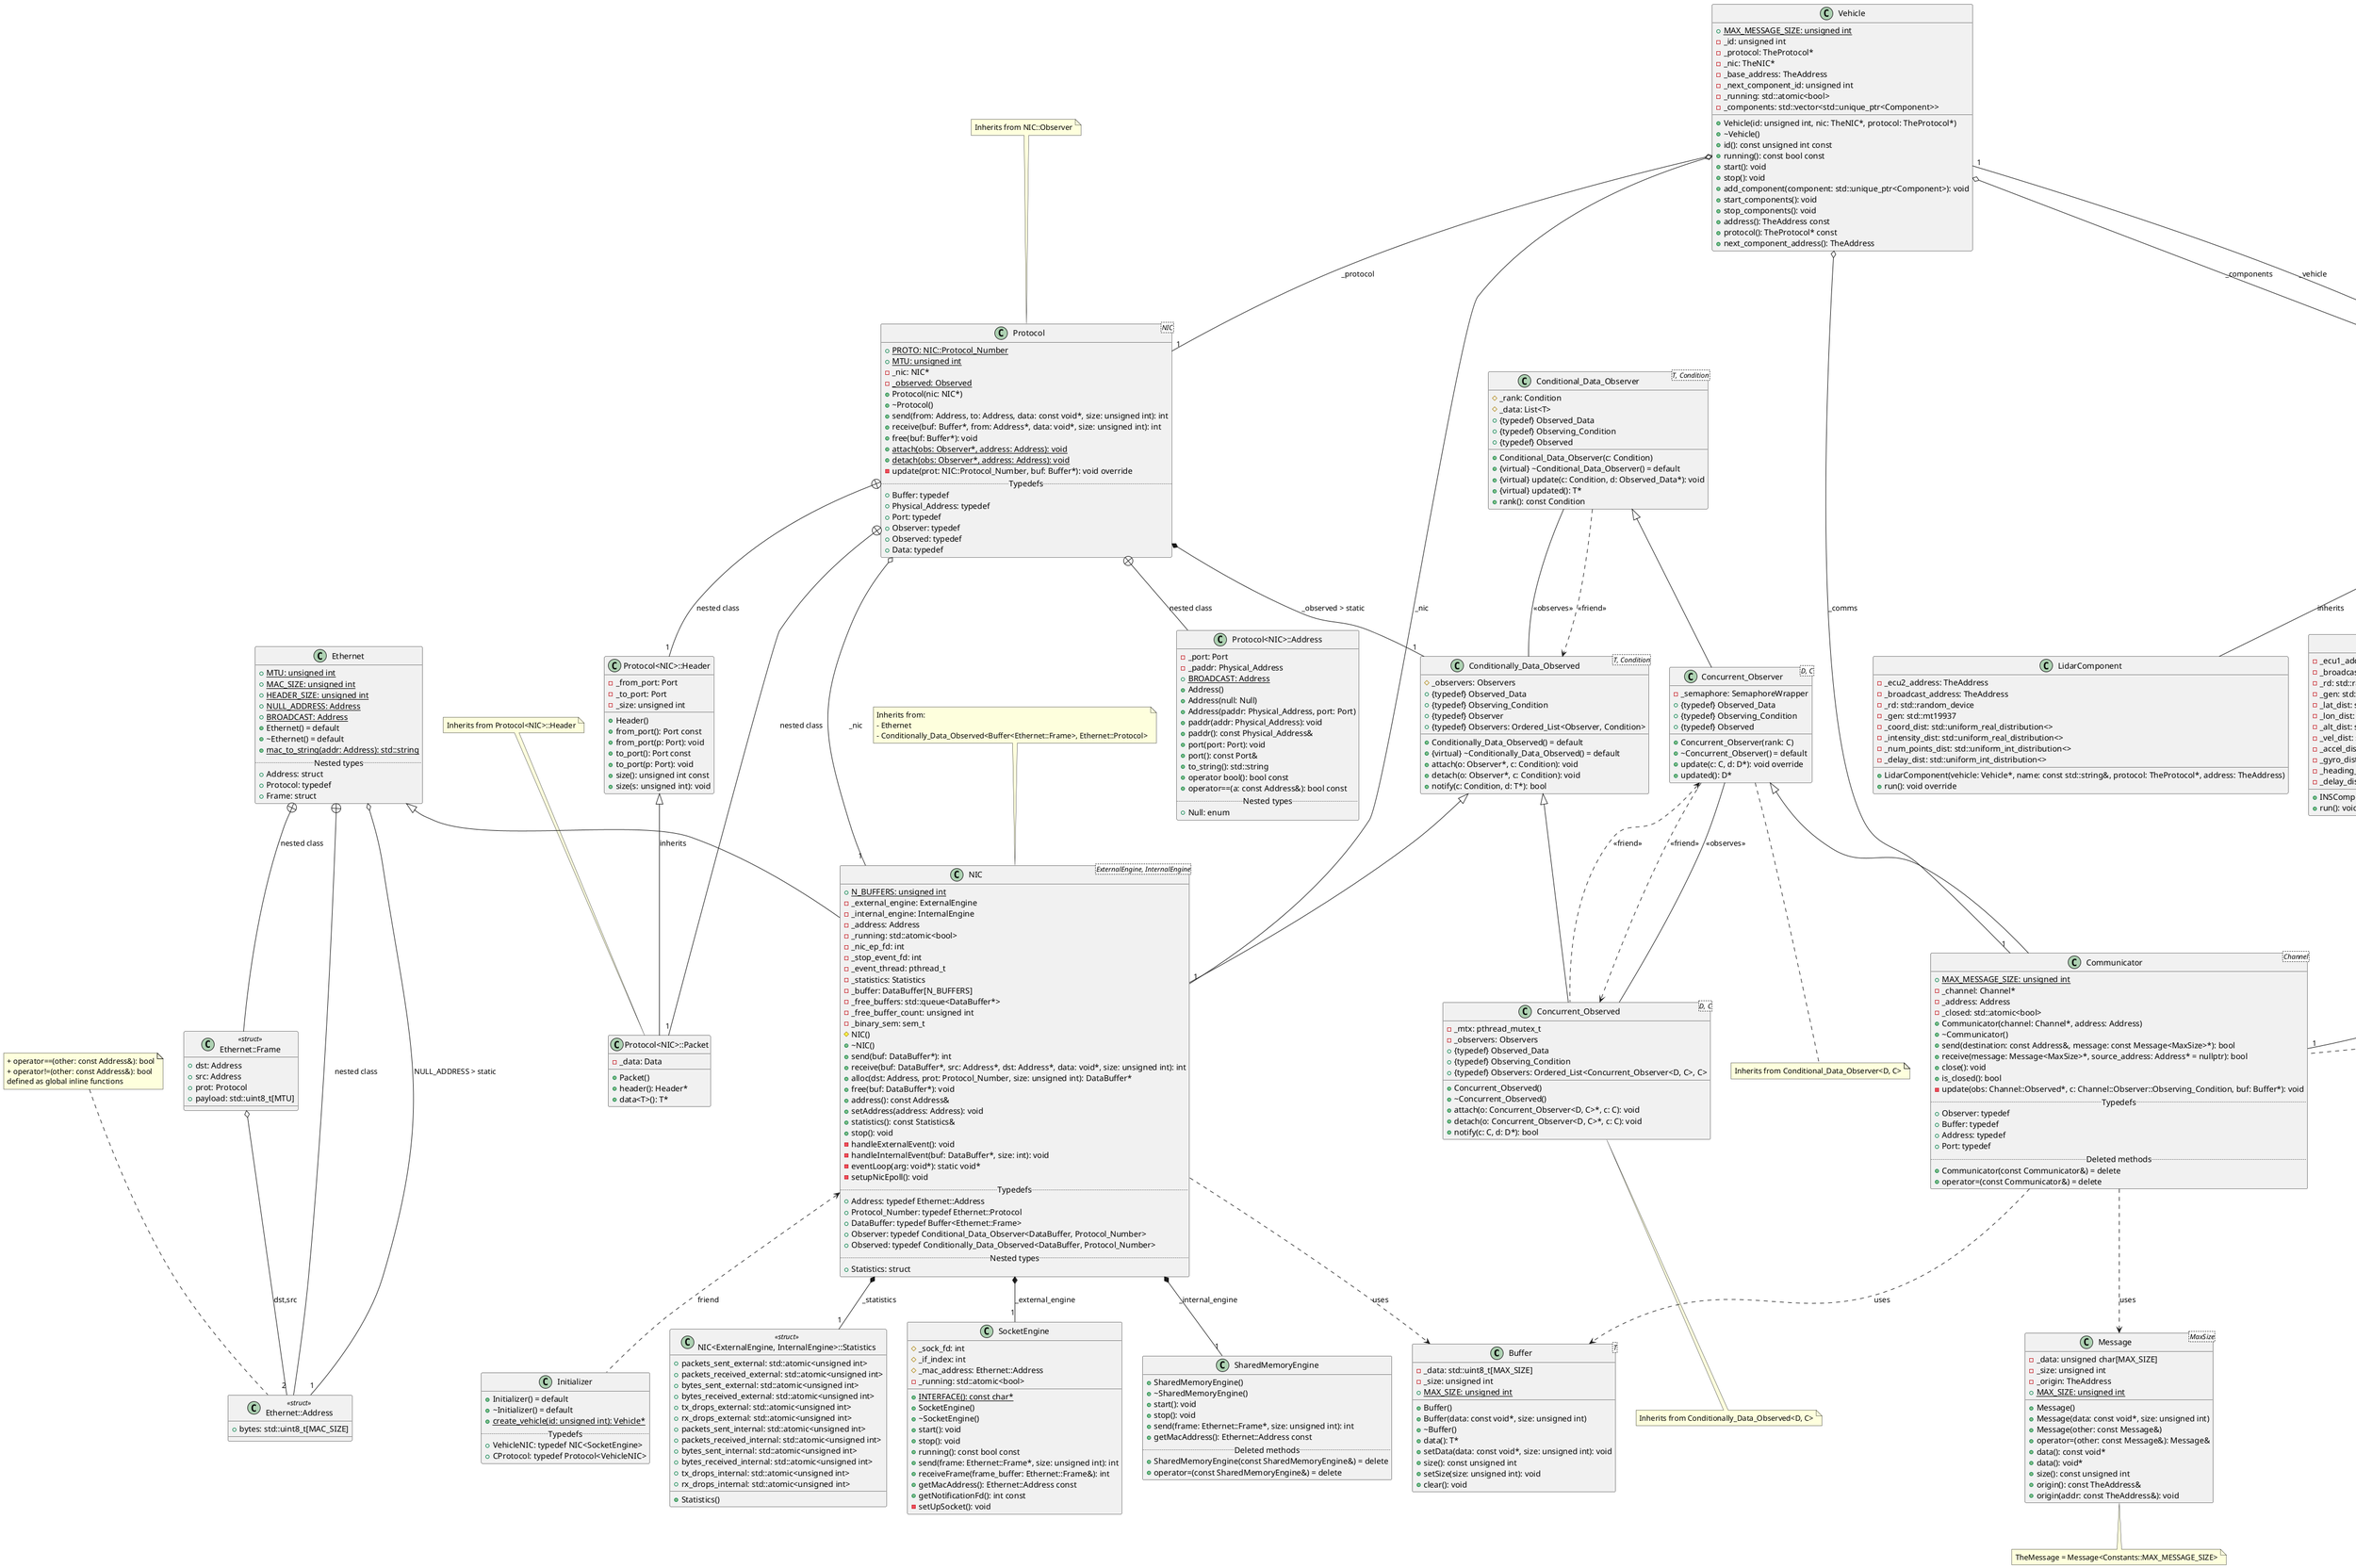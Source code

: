 @startuml 03-class_diagram

class Buffer<T> {
  - _data: std::uint8_t[MAX_SIZE]
  - _size: unsigned int
  + {static} MAX_SIZE: unsigned int
  + Buffer()
  + Buffer(data: const void*, size: unsigned int)
  + ~Buffer()
  + data(): T*
  + setData(data: const void*, size: unsigned int): void
  + size(): const unsigned int
  + setSize(size: unsigned int): void
  + clear(): void
}

class Communicator<Channel> {
  + {static} MAX_MESSAGE_SIZE: unsigned int
  - _channel: Channel*
  - _address: Address
  - _closed: std::atomic<bool>
  + Communicator(channel: Channel*, address: Address)
  + ~Communicator()
  + send(destination: const Address&, message: const Message<MaxSize>*): bool
  + receive(message: Message<MaxSize>*, source_address: Address* = nullptr): bool
  + close(): void
  + is_closed(): bool
  - update(obs: Channel::Observed*, c: Channel::Observer::Observing_Condition, buf: Buffer*): void
  .. Typedefs ..
  + Observer: typedef
  + Buffer: typedef
  + Address: typedef
  + Port: typedef
  .. Deleted methods ..
  + Communicator(const Communicator&) = delete
  + operator=(const Communicator&) = delete
}

note top of Communicator
  Inherits from Concurrent_Observer<
    typename Channel::Observer::Observed_Data,
    typename Channel::Observer::Observing_Condition>
end note

class Ethernet {
  + {static} MTU: unsigned int
  + {static} MAC_SIZE: unsigned int
  + {static} HEADER_SIZE: unsigned int
  + {static} NULL_ADDRESS: Address
  + {static} BROADCAST: Address
  + Ethernet() = default
  + ~Ethernet() = default
  + {static} mac_to_string(addr: Address): std::string
  .. Nested types ..
  + Address: struct
  + Protocol: typedef
  + Frame: struct
}

class "Ethernet::Address" as EthernetAddress <<struct>> {
  + bytes: std::uint8_t[MAC_SIZE]
}

note top of EthernetAddress
  + operator==(other: const Address&): bool
  + operator!=(other: const Address&): bool
  defined as global inline functions
end note

class "Ethernet::Frame" as EthernetFrame <<struct>> {
  + dst: Address
  + src: Address
  + prot: Protocol
  + payload: std::uint8_t[MTU]
}

class Initializer {
  + Initializer() = default
  + ~Initializer() = default
  + {static} create_vehicle(id: unsigned int): Vehicle*
  .. Typedefs ..
  + VehicleNIC: typedef NIC<SocketEngine>
  + CProtocol: typedef Protocol<VehicleNIC>
}

class "Message<MaxSize>" as Message {
  - _data: unsigned char[MAX_SIZE]
  - _size: unsigned int
  - _origin: TheAddress
  + {static} MAX_SIZE: unsigned int
  + Message()
  + Message(data: const void*, size: unsigned int)
  + Message(other: const Message&)
  + operator=(other: const Message&): Message&
  + data(): const void*
  + data(): void*
  + size(): const unsigned int
  + origin(): const TheAddress&
  + origin(addr: const TheAddress&): void
}

note bottom of Message
  TheMessage = Message<Constants::MAX_MESSAGE_SIZE>
end note

class "NIC<ExternalEngine, InternalEngine>" as NIC {
  + {static} N_BUFFERS: unsigned int
  - _external_engine: ExternalEngine
  - _internal_engine: InternalEngine
  - _address: Address
  - _running: std::atomic<bool>
  - _nic_ep_fd: int
  - _stop_event_fd: int
  - _event_thread: pthread_t
  - _statistics: Statistics
  - _buffer: DataBuffer[N_BUFFERS]
  - _free_buffers: std::queue<DataBuffer*>
  - _free_buffer_count: unsigned int
  - _binary_sem: sem_t
  # NIC()
  + ~NIC()
  + send(buf: DataBuffer*): int
  + receive(buf: DataBuffer*, src: Address*, dst: Address*, data: void*, size: unsigned int): int
  + alloc(dst: Address, prot: Protocol_Number, size: unsigned int): DataBuffer*
  + free(buf: DataBuffer*): void
  + address(): const Address&
  + setAddress(address: Address): void
  + statistics(): const Statistics&
  + stop(): void
  - handleExternalEvent(): void
  - handleInternalEvent(buf: DataBuffer*, size: int): void
  - eventLoop(arg: void*): static void*
  - setupNicEpoll(): void
  .. Typedefs ..
  + Address: typedef Ethernet::Address
  + Protocol_Number: typedef Ethernet::Protocol
  + DataBuffer: typedef Buffer<Ethernet::Frame>
  + Observer: typedef Conditional_Data_Observer<DataBuffer, Protocol_Number>
  + Observed: typedef Conditionally_Data_Observed<DataBuffer, Protocol_Number>
  .. Nested types ..
  + Statistics: struct 
}

note top of NIC
  Inherits from:
  - Ethernet
  - Conditionally_Data_Observed<Buffer<Ethernet::Frame>, Ethernet::Protocol>
end note

class "NIC<ExternalEngine, InternalEngine>::Statistics" as NICStatistics <<struct>> {
  + packets_sent_external: std::atomic<unsigned int>
  + packets_received_external: std::atomic<unsigned int>
  + bytes_sent_external: std::atomic<unsigned int>
  + bytes_received_external: std::atomic<unsigned int>
  + tx_drops_external: std::atomic<unsigned int>
  + rx_drops_external: std::atomic<unsigned int>
  + packets_sent_internal: std::atomic<unsigned int>
  + packets_received_internal: std::atomic<unsigned int>
  + bytes_sent_internal: std::atomic<unsigned int>
  + bytes_received_internal: std::atomic<unsigned int>
  + tx_drops_internal: std::atomic<unsigned int>
  + rx_drops_internal: std::atomic<unsigned int>
  + Statistics()
}

class "Conditional_Data_Observer<T, Condition>" as ConditionalDataObserver {
  # _rank: Condition
  # _data: List<T>
  + {typedef} Observed_Data
  + {typedef} Observing_Condition
  + {typedef} Observed
  + Conditional_Data_Observer(c: Condition)
  + {virtual} ~Conditional_Data_Observer() = default
  + {virtual} update(c: Condition, d: Observed_Data*): void
  + {virtual} updated(): T*
  + rank(): const Condition
}

class "Conditionally_Data_Observed<T, Condition>" as ConditionallyDataObserved {
  # _observers: Observers
  + {typedef} Observed_Data
  + {typedef} Observing_Condition
  + {typedef} Observer
  + {typedef} Observers: Ordered_List<Observer, Condition>
  + Conditionally_Data_Observed() = default
  + {virtual} ~Conditionally_Data_Observed() = default
  + attach(o: Observer*, c: Condition): void
  + detach(o: Observer*, c: Condition): void
  + notify(c: Condition, d: T*): bool
}

class "Concurrent_Observer<D, C>" as ConcurrentObserver {
  - _semaphore: SemaphoreWrapper
  + {typedef} Observed_Data
  + {typedef} Observing_Condition
  + {typedef} Observed
  + Concurrent_Observer(rank: C)
  + ~Concurrent_Observer() = default
  + update(c: C, d: D*): void override
  + updated(): D*
}

note bottom of ConcurrentObserver
  Inherits from Conditional_Data_Observer<D, C>
end note

class "Concurrent_Observed<D, C>" as ConcurrentObserved {
  - _mtx: pthread_mutex_t
  - _observers: Observers
  + {typedef} Observed_Data
  + {typedef} Observing_Condition
  + {typedef} Observers: Ordered_List<Concurrent_Observer<D, C>, C>
  + Concurrent_Observed()
  + ~Concurrent_Observed()
  + attach(o: Concurrent_Observer<D, C>*, c: C): void
  + detach(o: Concurrent_Observer<D, C>*, c: C): void
  + notify(c: C, d: D*): bool
}

note bottom of ConcurrentObserved
  Inherits from Conditionally_Data_Observed<D, C>
end note

class "Protocol<NIC>" as ProtocolNIC {
  + {static} PROTO: NIC::Protocol_Number
  + {static} MTU: unsigned int
  - _nic: NIC*
  - {static} _observed: Observed
  + Protocol(nic: NIC*)
  + ~Protocol()
  + send(from: Address, to: Address, data: const void*, size: unsigned int): int
  + receive(buf: Buffer*, from: Address*, data: void*, size: unsigned int): int
  + free(buf: Buffer*): void
  + {static} attach(obs: Observer*, address: Address): void
  + {static} detach(obs: Observer*, address: Address): void
  - update(prot: NIC::Protocol_Number, buf: Buffer*): void override
  .. Typedefs ..
  + Buffer: typedef
  + Physical_Address: typedef
  + Port: typedef
  + Observer: typedef
  + Observed: typedef
  + Data: typedef
}

note top of ProtocolNIC
  Inherits from NIC::Observer
end note

class "Protocol<NIC>::Header" as ProtocolHeader {
  - _from_port: Port
  - _to_port: Port
  - _size: unsigned int
  + Header()
  + from_port(): Port const
  + from_port(p: Port): void
  + to_port(): Port const
  + to_port(p: Port): void
  + size(): unsigned int const
  + size(s: unsigned int): void
}

class "Protocol<NIC>::Packet" as ProtocolPacket {
  - _data: Data
  + Packet()
  + header(): Header*
  + data<T>(): T*
}

class "Protocol<NIC>::Address" as ProtocolAddress {
  - _port: Port
  - _paddr: Physical_Address
  + {static} BROADCAST: Address
  + Address()
  + Address(null: Null)
  + Address(paddr: Physical_Address, port: Port)
  + paddr(addr: Physical_Address): void
  + paddr(): const Physical_Address&
  + port(port: Port): void
  + port(): const Port&
  + to_string(): std::string
  + operator bool(): bool const
  + operator==(a: const Address&): bool const
  .. Nested types ..
  + Null: enum
}

note top of ProtocolPacket
  Inherits from Protocol<NIC>::Header
end note

class SocketEngine {
  + {static} INTERFACE(): const char*
  # _sock_fd: int
  # _if_index: int
  # _mac_address: Ethernet::Address
  - _running: std::atomic<bool>
  + SocketEngine()
  + ~SocketEngine()
  + start(): void
  + stop(): void
  + running(): const bool const
  + send(frame: Ethernet::Frame*, size: unsigned int): int
  + receiveFrame(frame_buffer: Ethernet::Frame&): int
  + getMacAddress(): Ethernet::Address const
  + getNotificationFd(): int const
  - setUpSocket(): void
}

class Vehicle {
  + {static} MAX_MESSAGE_SIZE: unsigned int
  - _id: unsigned int
  - _protocol: TheProtocol*
  - _nic: TheNIC*
  - _base_address: TheAddress
  - _next_component_id: unsigned int
  - _running: std::atomic<bool>
  - _components: std::vector<std::unique_ptr<Component>>
  + Vehicle(id: unsigned int, nic: TheNIC*, protocol: TheProtocol*)
  + ~Vehicle()
  + id(): const unsigned int const
  + running(): const bool const
  + start(): void
  + stop(): void
  + add_component(component: std::unique_ptr<Component>): void
  + start_components(): void
  + stop_components(): void
  + address(): TheAddress const
  + protocol(): TheProtocol* const
  + next_component_address(): TheAddress
}

class Component {
  # _vehicle: Vehicle*
  # _name: std::string
  # _running: std::atomic<bool>
  # _thread: pthread_t
  # _communicator: std::unique_ptr<TheCommunicator>
  # _protocol: TheProtocol*
  # _log_file: std::ofstream
  + Component(vehicle: Vehicle*, name: const std::string&, protocol: TheProtocol*, address: TheAddress)
  + {virtual} ~Component() = default
  + {virtual} start(): void
  + {virtual} stop(): void
  + {virtual} run(): void = 0
  + running(): bool const
  + getName(): const std::string&
  + vehicle(): Vehicle* const
  + log_file(): std::ofstream*
  + send(destination: const TheAddress&, data: const void*, size: unsigned int): int
  + receive(data: void*, max_size: unsigned int, source_address: TheAddress* = nullptr): int
  # thread_entry_point(arg: void*): static void*
  # open_log_file(filename_prefix: const std::string&): void
  # close_log_file(): void
  .. Deleted methods ..
  - Component(const Component&) = delete
  - operator=(const Component&) = delete
}

class BatteryComponent {
  - _ecu2_address: TheAddress
  - _broadcast_address: TheAddress
  - _rd: std::random_device
  - _gen: std::mt19937
  - _voltage_dist: std::uniform_real_distribution<>
  - _current_dist: std::uniform_real_distribution<>
  - _temp_dist: std::uniform_real_distribution<>
  - _soc_dist: std::uniform_real_distribution<>
  - _delay_dist: std::uniform_int_distribution<>
  + BatteryComponent(vehicle: Vehicle*, name: const std::string&, protocol: TheProtocol*, address: TheAddress)
  + run(): void override
}

class CameraComponent {
  - _ecu1_address: TheAddress
  - _broadcast_address: TheAddress
  - _rd: std::random_device
  - _gen: std::mt19937
  - _coord_dist: std::uniform_real_distribution<>
  - _size_dist: std::uniform_real_distribution<>
  - _label_dist: std::uniform_int_distribution<>
  - _delay_dist: std::uniform_int_distribution<>
  - _labels: const std::vector<std::string>
  + CameraComponent(vehicle: Vehicle*, name: const std::string&, protocol: TheProtocol*, address: TheAddress)
  + run(): void override
}

class ECUComponent {
  + ECUComponent(vehicle: Vehicle*, name: const std::string&, protocol: TheProtocol*, address: TheAddress)
  + run(): void override
}

class LidarComponent {
  - _ecu2_address: TheAddress
  - _broadcast_address: TheAddress
  - _rd: std::random_device
  - _gen: std::mt19937
  - _coord_dist: std::uniform_real_distribution<>
  - _intensity_dist: std::uniform_real_distribution<>
  - _num_points_dist: std::uniform_int_distribution<>
  - _delay_dist: std::uniform_int_distribution<>
  + LidarComponent(vehicle: Vehicle*, name: const std::string&, protocol: TheProtocol*, address: TheAddress)
  + run(): void override
}

class INSComponent {
  - _ecu1_address: TheAddress
  - _broadcast_address: TheAddress
  - _rd: std::random_device
  - _gen: std::mt19937
  - _lat_dist: std::uniform_real_distribution<>
  - _lon_dist: std::uniform_real_distribution<>
  - _alt_dist: std::uniform_real_distribution<>
  - _vel_dist: std::uniform_real_distribution<>
  - _accel_dist: std::uniform_real_distribution<>
  - _gyro_dist: std::uniform_real_distribution<>
  - _heading_dist: std::uniform_real_distribution<>
  - _delay_dist: std::uniform_int_distribution<>
  + INSComponent(vehicle: Vehicle*, name: const std::string&, protocol: TheProtocol*, address: TheAddress)
  + run(): void override
}

class SharedMemoryEngine {
  + SharedMemoryEngine()
  + ~SharedMemoryEngine()
  + start(): void
  + stop(): void
  + send(frame: Ethernet::Frame*, size: unsigned int): int
  + getMacAddress(): Ethernet::Address const
  .. Deleted methods ..
  + SharedMemoryEngine(const SharedMemoryEngine&) = delete
  + operator=(const SharedMemoryEngine&) = delete
}

' Communicator Relationships
Communicator ..> Message : uses
Communicator ..> Buffer : uses
ConcurrentObserver <|-- Communicator

' NIC Relationships
Ethernet <|-- NIC
ConditionallyDataObserved <|-- NIC
NIC *-- "1" NICStatistics : _statistics
NIC <.. Initializer : friend
NIC ..> Buffer : uses
NIC *-- "1" SocketEngine : _external_engine
NIC *-- "1" SharedMemoryEngine : _internal_engine


' Protocol Relationships
ProtocolHeader <|-- ProtocolPacket : inherits
ProtocolNIC o-- "1" NIC : _nic
ProtocolNIC *-- "1" ConditionallyDataObserved : _observed > static
ProtocolNIC +-- "1" ProtocolHeader : nested class
ProtocolNIC +-- "1" ProtocolPacket : nested class
ProtocolNIC +-- ProtocolAddress : nested class

' Vehicle Relationships
Vehicle o-- "1" ProtocolNIC : _protocol
Vehicle o-- "1" NIC : _nic
Vehicle o-- "1" Communicator : _comms
Vehicle o-- "*" Component : _components

' Ethernet Relationships
Ethernet +-- EthernetAddress : nested class
Ethernet +-- EthernetFrame : nested class
EthernetFrame o-- "2" EthernetAddress : dst,src
Ethernet o-- "1" EthernetAddress : NULL_ADDRESS > static

' Observer Relationships
ConcurrentObserver <.. ConcurrentObserved : <<friend>>
ConditionalDataObserver -- ConditionallyDataObserved : <<observes>>
ConditionalDataObserver <|-- ConcurrentObserver
ConditionalDataObserver ..> ConditionallyDataObserved : <<friend>>
ConcurrentObserver ..> ConcurrentObserved : <<friend>>
ConcurrentObserver -- ConcurrentObserved : <<observes>>

' Observed Relationships
ConditionallyDataObserved <|-- ConcurrentObserved

' Component Relationships
Component o-- "1" Communicator : _communicator
Component o-- "1" Vehicle : _vehicle
Component <|-- BatteryComponent : inherits
Component <|-- CameraComponent : inherits
Component <|-- ECUComponent : inherits
Component <|-- LidarComponent : inherits
Component <|-- INSComponent : inherits



@enduml
